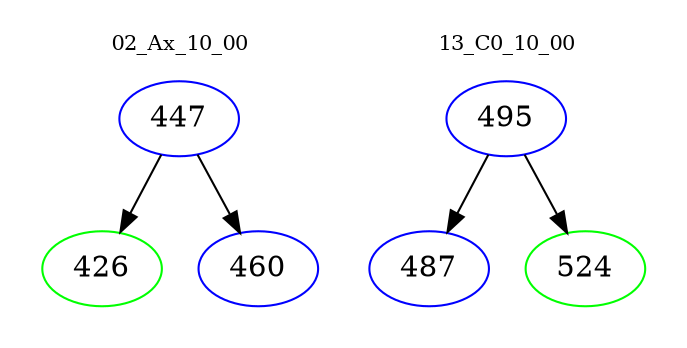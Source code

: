 digraph{
subgraph cluster_0 {
color = white
label = "02_Ax_10_00";
fontsize=10;
T0_447 [label="447", color="blue"]
T0_447 -> T0_426 [color="black"]
T0_426 [label="426", color="green"]
T0_447 -> T0_460 [color="black"]
T0_460 [label="460", color="blue"]
}
subgraph cluster_1 {
color = white
label = "13_C0_10_00";
fontsize=10;
T1_495 [label="495", color="blue"]
T1_495 -> T1_487 [color="black"]
T1_487 [label="487", color="blue"]
T1_495 -> T1_524 [color="black"]
T1_524 [label="524", color="green"]
}
}
